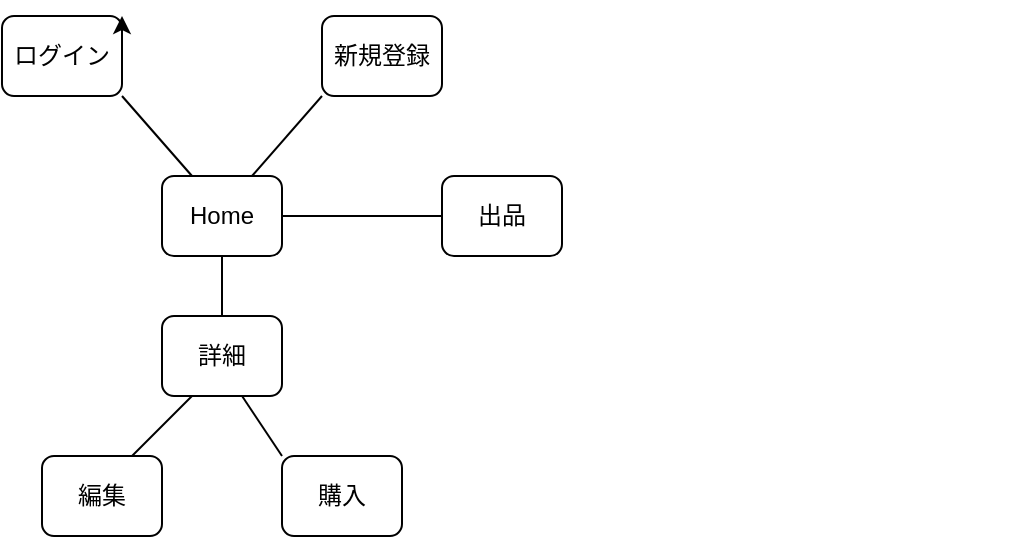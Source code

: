 <mxfile version="13.10.0" type="embed">
    <diagram id="YuiwEZgw_dyTgMcXd5ze" name="Page-1">
        <mxGraphModel dx="1402" dy="526" grid="1" gridSize="10" guides="1" tooltips="1" connect="1" arrows="1" fold="1" page="1" pageScale="1" pageWidth="850" pageHeight="1100" math="0" shadow="0">
            <root>
                <mxCell id="0"/>
                <mxCell id="1" parent="0"/>
                <mxCell id="4" value="Home" style="rounded=1;whiteSpace=wrap;html=1;align=center;" parent="1" vertex="1">
                    <mxGeometry x="-670" y="120" width="60" height="40" as="geometry"/>
                </mxCell>
                <mxCell id="18" style="edgeStyle=orthogonalEdgeStyle;rounded=0;orthogonalLoop=1;jettySize=auto;html=1;exitX=0.5;exitY=1;exitDx=0;exitDy=0;startArrow=ERone;startFill=0;endArrow=ERone;endFill=0;strokeWidth=3;" parent="1" edge="1">
                    <mxGeometry relative="1" as="geometry">
                        <mxPoint x="-255" y="290" as="sourcePoint"/>
                        <mxPoint x="-255" y="290" as="targetPoint"/>
                    </mxGeometry>
                </mxCell>
                <mxCell id="20" value="編集" style="rounded=1;whiteSpace=wrap;html=1;align=center;" vertex="1" parent="1">
                    <mxGeometry x="-730" y="260" width="60" height="40" as="geometry"/>
                </mxCell>
                <mxCell id="21" value="出品" style="rounded=1;whiteSpace=wrap;html=1;align=center;" vertex="1" parent="1">
                    <mxGeometry x="-530" y="120" width="60" height="40" as="geometry"/>
                </mxCell>
                <mxCell id="22" value="ログイン" style="rounded=1;whiteSpace=wrap;html=1;align=center;" vertex="1" parent="1">
                    <mxGeometry x="-750" y="40" width="60" height="40" as="geometry"/>
                </mxCell>
                <mxCell id="23" value="新規登録" style="rounded=1;whiteSpace=wrap;html=1;align=center;" vertex="1" parent="1">
                    <mxGeometry x="-590" y="40" width="60" height="40" as="geometry"/>
                </mxCell>
                <mxCell id="24" value="詳細" style="rounded=1;whiteSpace=wrap;html=1;align=center;" vertex="1" parent="1">
                    <mxGeometry x="-670" y="190" width="60" height="40" as="geometry"/>
                </mxCell>
                <mxCell id="27" value="購入" style="rounded=1;whiteSpace=wrap;html=1;align=center;" vertex="1" parent="1">
                    <mxGeometry x="-610" y="260" width="60" height="40" as="geometry"/>
                </mxCell>
                <mxCell id="28" style="edgeStyle=orthogonalEdgeStyle;rounded=0;orthogonalLoop=1;jettySize=auto;html=1;exitX=1;exitY=0.5;exitDx=0;exitDy=0;entryX=1;entryY=0;entryDx=0;entryDy=0;" edge="1" parent="1" source="22" target="22">
                    <mxGeometry relative="1" as="geometry"/>
                </mxCell>
                <mxCell id="29" value="" style="endArrow=none;html=1;entryX=0;entryY=1;entryDx=0;entryDy=0;exitX=0.75;exitY=0;exitDx=0;exitDy=0;" edge="1" parent="1" source="4" target="23">
                    <mxGeometry width="50" height="50" relative="1" as="geometry">
                        <mxPoint x="-600" y="300" as="sourcePoint"/>
                        <mxPoint x="-550" y="250" as="targetPoint"/>
                        <Array as="points"/>
                    </mxGeometry>
                </mxCell>
                <mxCell id="30" value="" style="endArrow=none;html=1;entryX=1;entryY=1;entryDx=0;entryDy=0;exitX=0.25;exitY=0;exitDx=0;exitDy=0;" edge="1" parent="1" source="4" target="22">
                    <mxGeometry width="50" height="50" relative="1" as="geometry">
                        <mxPoint x="-615" y="130" as="sourcePoint"/>
                        <mxPoint x="-580" y="90" as="targetPoint"/>
                        <Array as="points"/>
                    </mxGeometry>
                </mxCell>
                <mxCell id="31" value="" style="endArrow=none;html=1;entryX=0;entryY=0.5;entryDx=0;entryDy=0;exitX=1;exitY=0.5;exitDx=0;exitDy=0;" edge="1" parent="1" source="4" target="21">
                    <mxGeometry width="50" height="50" relative="1" as="geometry">
                        <mxPoint x="-600" y="300" as="sourcePoint"/>
                        <mxPoint x="-550" y="250" as="targetPoint"/>
                    </mxGeometry>
                </mxCell>
                <mxCell id="32" value="" style="endArrow=none;html=1;exitX=0.5;exitY=1;exitDx=0;exitDy=0;entryX=0.5;entryY=0;entryDx=0;entryDy=0;" edge="1" parent="1" source="4" target="24">
                    <mxGeometry width="50" height="50" relative="1" as="geometry">
                        <mxPoint x="-600" y="300" as="sourcePoint"/>
                        <mxPoint x="-570" y="300" as="targetPoint"/>
                    </mxGeometry>
                </mxCell>
                <mxCell id="33" value="" style="endArrow=none;html=1;exitX=0.75;exitY=0;exitDx=0;exitDy=0;entryX=0.25;entryY=1;entryDx=0;entryDy=0;" edge="1" parent="1" source="20" target="24">
                    <mxGeometry width="50" height="50" relative="1" as="geometry">
                        <mxPoint x="-630" y="170" as="sourcePoint"/>
                        <mxPoint x="-630" y="200" as="targetPoint"/>
                    </mxGeometry>
                </mxCell>
                <mxCell id="34" value="" style="endArrow=none;html=1;exitX=0.667;exitY=1;exitDx=0;exitDy=0;entryX=0;entryY=0;entryDx=0;entryDy=0;exitPerimeter=0;" edge="1" parent="1" source="24" target="27">
                    <mxGeometry width="50" height="50" relative="1" as="geometry">
                        <mxPoint x="-620" y="180" as="sourcePoint"/>
                        <mxPoint x="-620" y="210" as="targetPoint"/>
                    </mxGeometry>
                </mxCell>
            </root>
        </mxGraphModel>
    </diagram>
</mxfile>